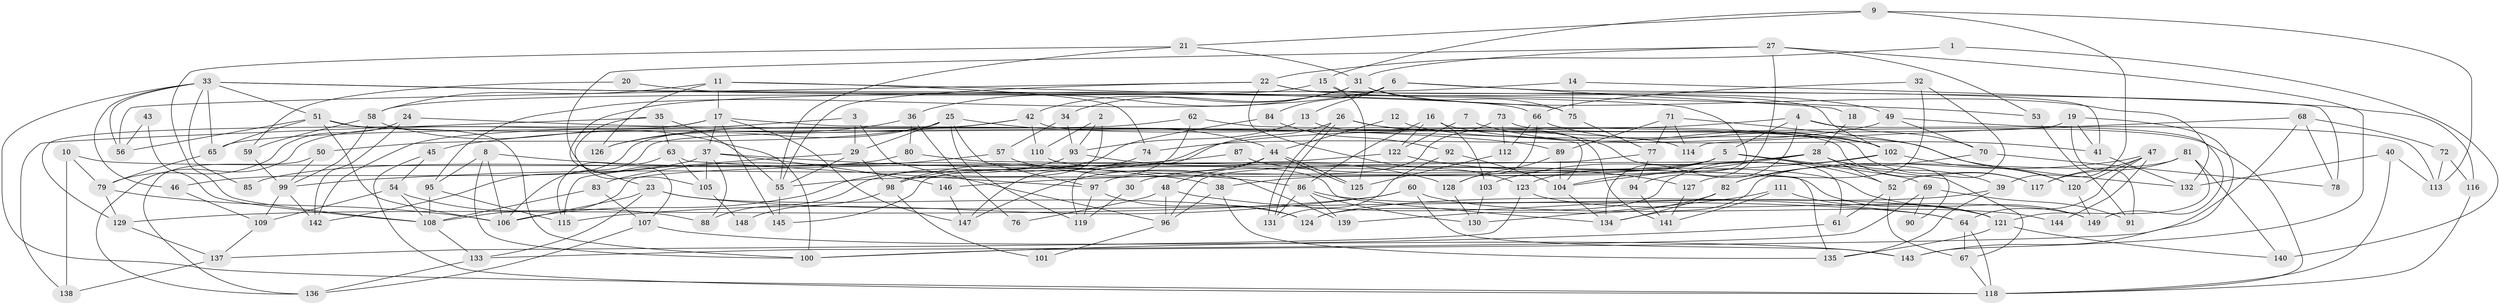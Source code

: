 // coarse degree distribution, {5: 0.21333333333333335, 7: 0.13333333333333333, 6: 0.18666666666666668, 10: 0.04, 4: 0.16, 9: 0.04, 2: 0.04, 3: 0.09333333333333334, 8: 0.06666666666666667, 11: 0.02666666666666667}
// Generated by graph-tools (version 1.1) at 2025/37/03/04/25 23:37:04]
// undirected, 149 vertices, 298 edges
graph export_dot {
  node [color=gray90,style=filled];
  1;
  2;
  3;
  4;
  5;
  6;
  7;
  8;
  9;
  10;
  11;
  12;
  13;
  14;
  15;
  16;
  17;
  18;
  19;
  20;
  21;
  22;
  23;
  24;
  25;
  26;
  27;
  28;
  29;
  30;
  31;
  32;
  33;
  34;
  35;
  36;
  37;
  38;
  39;
  40;
  41;
  42;
  43;
  44;
  45;
  46;
  47;
  48;
  49;
  50;
  51;
  52;
  53;
  54;
  55;
  56;
  57;
  58;
  59;
  60;
  61;
  62;
  63;
  64;
  65;
  66;
  67;
  68;
  69;
  70;
  71;
  72;
  73;
  74;
  75;
  76;
  77;
  78;
  79;
  80;
  81;
  82;
  83;
  84;
  85;
  86;
  87;
  88;
  89;
  90;
  91;
  92;
  93;
  94;
  95;
  96;
  97;
  98;
  99;
  100;
  101;
  102;
  103;
  104;
  105;
  106;
  107;
  108;
  109;
  110;
  111;
  112;
  113;
  114;
  115;
  116;
  117;
  118;
  119;
  120;
  121;
  122;
  123;
  124;
  125;
  126;
  127;
  128;
  129;
  130;
  131;
  132;
  133;
  134;
  135;
  136;
  137;
  138;
  139;
  140;
  141;
  142;
  143;
  144;
  145;
  146;
  147;
  148;
  149;
  1 -- 22;
  1 -- 140;
  2 -- 93;
  2 -- 110;
  2 -- 98;
  3 -- 29;
  3 -- 142;
  3 -- 96;
  4 -- 5;
  4 -- 98;
  4 -- 70;
  4 -- 94;
  4 -- 149;
  5 -- 67;
  5 -- 38;
  5 -- 30;
  5 -- 52;
  5 -- 55;
  5 -- 69;
  5 -- 123;
  6 -- 78;
  6 -- 84;
  6 -- 13;
  6 -- 18;
  6 -- 95;
  7 -- 122;
  7 -- 102;
  8 -- 106;
  8 -- 95;
  8 -- 38;
  8 -- 100;
  9 -- 15;
  9 -- 21;
  9 -- 39;
  9 -- 113;
  10 -- 79;
  10 -- 121;
  10 -- 138;
  11 -- 58;
  11 -- 75;
  11 -- 17;
  11 -- 74;
  11 -- 126;
  12 -- 44;
  12 -- 132;
  13 -- 93;
  13 -- 141;
  14 -- 23;
  14 -- 75;
  14 -- 116;
  15 -- 125;
  15 -- 41;
  15 -- 58;
  16 -- 41;
  16 -- 103;
  16 -- 86;
  16 -- 122;
  17 -- 104;
  17 -- 37;
  17 -- 129;
  17 -- 136;
  17 -- 145;
  17 -- 147;
  18 -- 28;
  19 -- 106;
  19 -- 143;
  19 -- 41;
  19 -- 91;
  20 -- 66;
  20 -- 59;
  21 -- 108;
  21 -- 31;
  21 -- 55;
  22 -- 102;
  22 -- 55;
  22 -- 49;
  22 -- 56;
  22 -- 123;
  23 -- 124;
  23 -- 133;
  23 -- 64;
  23 -- 106;
  24 -- 89;
  24 -- 79;
  24 -- 142;
  25 -- 97;
  25 -- 44;
  25 -- 29;
  25 -- 50;
  25 -- 119;
  25 -- 126;
  26 -- 131;
  26 -- 131;
  26 -- 102;
  26 -- 61;
  26 -- 119;
  27 -- 53;
  27 -- 105;
  27 -- 31;
  27 -- 134;
  27 -- 143;
  28 -- 52;
  28 -- 104;
  28 -- 39;
  28 -- 90;
  28 -- 103;
  28 -- 108;
  29 -- 55;
  29 -- 98;
  29 -- 115;
  30 -- 119;
  31 -- 42;
  31 -- 34;
  31 -- 36;
  31 -- 75;
  31 -- 132;
  32 -- 127;
  32 -- 52;
  32 -- 66;
  33 -- 65;
  33 -- 118;
  33 -- 46;
  33 -- 51;
  33 -- 53;
  33 -- 56;
  33 -- 85;
  33 -- 104;
  34 -- 93;
  34 -- 57;
  35 -- 55;
  35 -- 138;
  35 -- 63;
  35 -- 107;
  36 -- 126;
  36 -- 76;
  36 -- 80;
  37 -- 86;
  37 -- 46;
  37 -- 88;
  37 -- 105;
  37 -- 146;
  38 -- 96;
  38 -- 135;
  39 -- 124;
  39 -- 135;
  40 -- 118;
  40 -- 113;
  40 -- 132;
  41 -- 132;
  42 -- 142;
  42 -- 45;
  42 -- 110;
  42 -- 117;
  43 -- 108;
  43 -- 56;
  44 -- 147;
  44 -- 125;
  44 -- 125;
  44 -- 48;
  45 -- 54;
  45 -- 118;
  46 -- 109;
  47 -- 120;
  47 -- 117;
  47 -- 64;
  47 -- 82;
  47 -- 144;
  48 -- 64;
  48 -- 76;
  48 -- 96;
  49 -- 74;
  49 -- 70;
  49 -- 113;
  50 -- 136;
  50 -- 99;
  51 -- 56;
  51 -- 65;
  51 -- 100;
  51 -- 106;
  51 -- 114;
  52 -- 61;
  52 -- 67;
  53 -- 91;
  54 -- 109;
  54 -- 108;
  54 -- 88;
  55 -- 145;
  57 -- 83;
  57 -- 139;
  58 -- 100;
  58 -- 59;
  58 -- 99;
  59 -- 99;
  60 -- 115;
  60 -- 129;
  60 -- 143;
  60 -- 144;
  61 -- 100;
  62 -- 65;
  62 -- 117;
  62 -- 147;
  63 -- 97;
  63 -- 105;
  63 -- 115;
  64 -- 67;
  64 -- 118;
  65 -- 79;
  66 -- 102;
  66 -- 112;
  66 -- 128;
  67 -- 118;
  68 -- 100;
  68 -- 72;
  68 -- 78;
  68 -- 114;
  69 -- 133;
  69 -- 90;
  69 -- 91;
  70 -- 78;
  70 -- 82;
  71 -- 114;
  71 -- 89;
  71 -- 77;
  71 -- 120;
  72 -- 113;
  72 -- 116;
  73 -- 118;
  73 -- 97;
  73 -- 112;
  74 -- 98;
  75 -- 77;
  77 -- 96;
  77 -- 94;
  79 -- 106;
  79 -- 129;
  80 -- 135;
  80 -- 85;
  81 -- 121;
  81 -- 134;
  81 -- 117;
  81 -- 140;
  82 -- 134;
  82 -- 139;
  83 -- 108;
  83 -- 107;
  84 -- 92;
  84 -- 88;
  86 -- 139;
  86 -- 121;
  86 -- 130;
  86 -- 131;
  87 -- 99;
  87 -- 149;
  89 -- 104;
  89 -- 128;
  92 -- 131;
  92 -- 104;
  93 -- 106;
  93 -- 128;
  94 -- 141;
  95 -- 115;
  95 -- 108;
  96 -- 101;
  97 -- 124;
  97 -- 119;
  98 -- 101;
  98 -- 148;
  99 -- 109;
  99 -- 142;
  102 -- 120;
  102 -- 146;
  102 -- 124;
  103 -- 130;
  104 -- 134;
  105 -- 148;
  107 -- 143;
  107 -- 136;
  108 -- 133;
  109 -- 137;
  110 -- 134;
  111 -- 121;
  111 -- 141;
  111 -- 130;
  112 -- 125;
  116 -- 118;
  120 -- 149;
  121 -- 135;
  121 -- 140;
  122 -- 145;
  122 -- 127;
  123 -- 137;
  123 -- 149;
  127 -- 141;
  128 -- 130;
  129 -- 137;
  133 -- 136;
  137 -- 138;
  146 -- 147;
}
